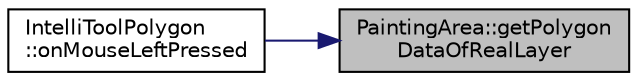digraph "PaintingArea::getPolygonDataOfRealLayer"
{
 // LATEX_PDF_SIZE
  edge [fontname="Helvetica",fontsize="10",labelfontname="Helvetica",labelfontsize="10"];
  node [fontname="Helvetica",fontsize="10",shape=record];
  rankdir="RL";
  Node1 [label="PaintingArea::getPolygon\lDataOfRealLayer",height=0.2,width=0.4,color="black", fillcolor="grey75", style="filled", fontcolor="black",tooltip=" "];
  Node1 -> Node2 [dir="back",color="midnightblue",fontsize="10",style="solid",fontname="Helvetica"];
  Node2 [label="IntelliToolPolygon\l::onMouseLeftPressed",height=0.2,width=0.4,color="black", fillcolor="white", style="filled",URL="$class_intelli_tool_polygon.html#ad5d3b741be6d0647a9cdc9da2cb8bc3d",tooltip="A function managing the left click pressed of a mouse. Setting polygon points."];
}
